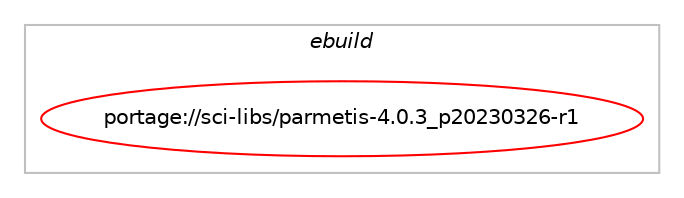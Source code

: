 digraph prolog {

# *************
# Graph options
# *************

newrank=true;
concentrate=true;
compound=true;
graph [rankdir=LR,fontname=Helvetica,fontsize=10,ranksep=1.5];#, ranksep=2.5, nodesep=0.2];
edge  [arrowhead=vee];
node  [fontname=Helvetica,fontsize=10];

# **********
# The ebuild
# **********

subgraph cluster_leftcol {
color=gray;
label=<<i>ebuild</i>>;
id [label="portage://sci-libs/parmetis-4.0.3_p20230326-r1", color=red, width=4, href="../sci-libs/parmetis-4.0.3_p20230326-r1.svg"];
}

# ****************
# The dependencies
# ****************

subgraph cluster_midcol {
color=gray;
label=<<i>dependencies</i>>;
subgraph cluster_compile {
fillcolor="#eeeeee";
style=filled;
label=<<i>compile</i>>;
# *** BEGIN UNKNOWN DEPENDENCY TYPE (TODO) ***
# id -> equal(use_conditional_group(positive,pcre,portage://sci-libs/parmetis-4.0.3_p20230326-r1,[package_dependency(portage://sci-libs/parmetis-4.0.3_p20230326-r1,install,no,dev-libs,libpcre,none,[,,],any_same_slot,[])]))
# *** END UNKNOWN DEPENDENCY TYPE (TODO) ***

# *** BEGIN UNKNOWN DEPENDENCY TYPE (TODO) ***
# id -> equal(package_dependency(portage://sci-libs/parmetis-4.0.3_p20230326-r1,install,no,sci-libs,gklib,none,[,,],[],[]))
# *** END UNKNOWN DEPENDENCY TYPE (TODO) ***

# *** BEGIN UNKNOWN DEPENDENCY TYPE (TODO) ***
# id -> equal(package_dependency(portage://sci-libs/parmetis-4.0.3_p20230326-r1,install,no,sci-libs,metis,greaterequal,[5.1.0,,-r5,5.1.0-r5],[],[]))
# *** END UNKNOWN DEPENDENCY TYPE (TODO) ***

# *** BEGIN UNKNOWN DEPENDENCY TYPE (TODO) ***
# id -> equal(package_dependency(portage://sci-libs/parmetis-4.0.3_p20230326-r1,install,no,virtual,mpi,none,[,,],[],[use(enable(fortran),none)]))
# *** END UNKNOWN DEPENDENCY TYPE (TODO) ***

}
subgraph cluster_compileandrun {
fillcolor="#eeeeee";
style=filled;
label=<<i>compile and run</i>>;
}
subgraph cluster_run {
fillcolor="#eeeeee";
style=filled;
label=<<i>run</i>>;
# *** BEGIN UNKNOWN DEPENDENCY TYPE (TODO) ***
# id -> equal(use_conditional_group(positive,pcre,portage://sci-libs/parmetis-4.0.3_p20230326-r1,[package_dependency(portage://sci-libs/parmetis-4.0.3_p20230326-r1,run,no,dev-libs,libpcre,none,[,,],any_same_slot,[])]))
# *** END UNKNOWN DEPENDENCY TYPE (TODO) ***

# *** BEGIN UNKNOWN DEPENDENCY TYPE (TODO) ***
# id -> equal(package_dependency(portage://sci-libs/parmetis-4.0.3_p20230326-r1,run,no,sci-libs,gklib,none,[,,],[],[]))
# *** END UNKNOWN DEPENDENCY TYPE (TODO) ***

# *** BEGIN UNKNOWN DEPENDENCY TYPE (TODO) ***
# id -> equal(package_dependency(portage://sci-libs/parmetis-4.0.3_p20230326-r1,run,no,sci-libs,metis,greaterequal,[5.1.0,,-r5,5.1.0-r5],[],[]))
# *** END UNKNOWN DEPENDENCY TYPE (TODO) ***

# *** BEGIN UNKNOWN DEPENDENCY TYPE (TODO) ***
# id -> equal(package_dependency(portage://sci-libs/parmetis-4.0.3_p20230326-r1,run,no,virtual,mpi,none,[,,],[],[use(enable(fortran),none)]))
# *** END UNKNOWN DEPENDENCY TYPE (TODO) ***

}
}

# **************
# The candidates
# **************

subgraph cluster_choices {
rank=same;
color=gray;
label=<<i>candidates</i>>;

}

}
